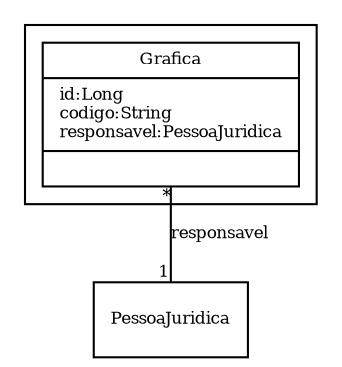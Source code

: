 digraph G{
fontname = "Times-Roman"
fontsize = 8

node [
        fontname = "Times-Roman"
        fontsize = 8
        shape = "record"
]

edge [
        fontname = "Times-Roman"
        fontsize = 8
]

subgraph clusterGRAFICA
{
Grafica [label = "{Grafica|id:Long\lcodigo:String\lresponsavel:PessoaJuridica\l|\l}"]
}
edge [arrowhead = "none" headlabel = "1" taillabel = "*"] Grafica -> PessoaJuridica [label = "responsavel"]
}
